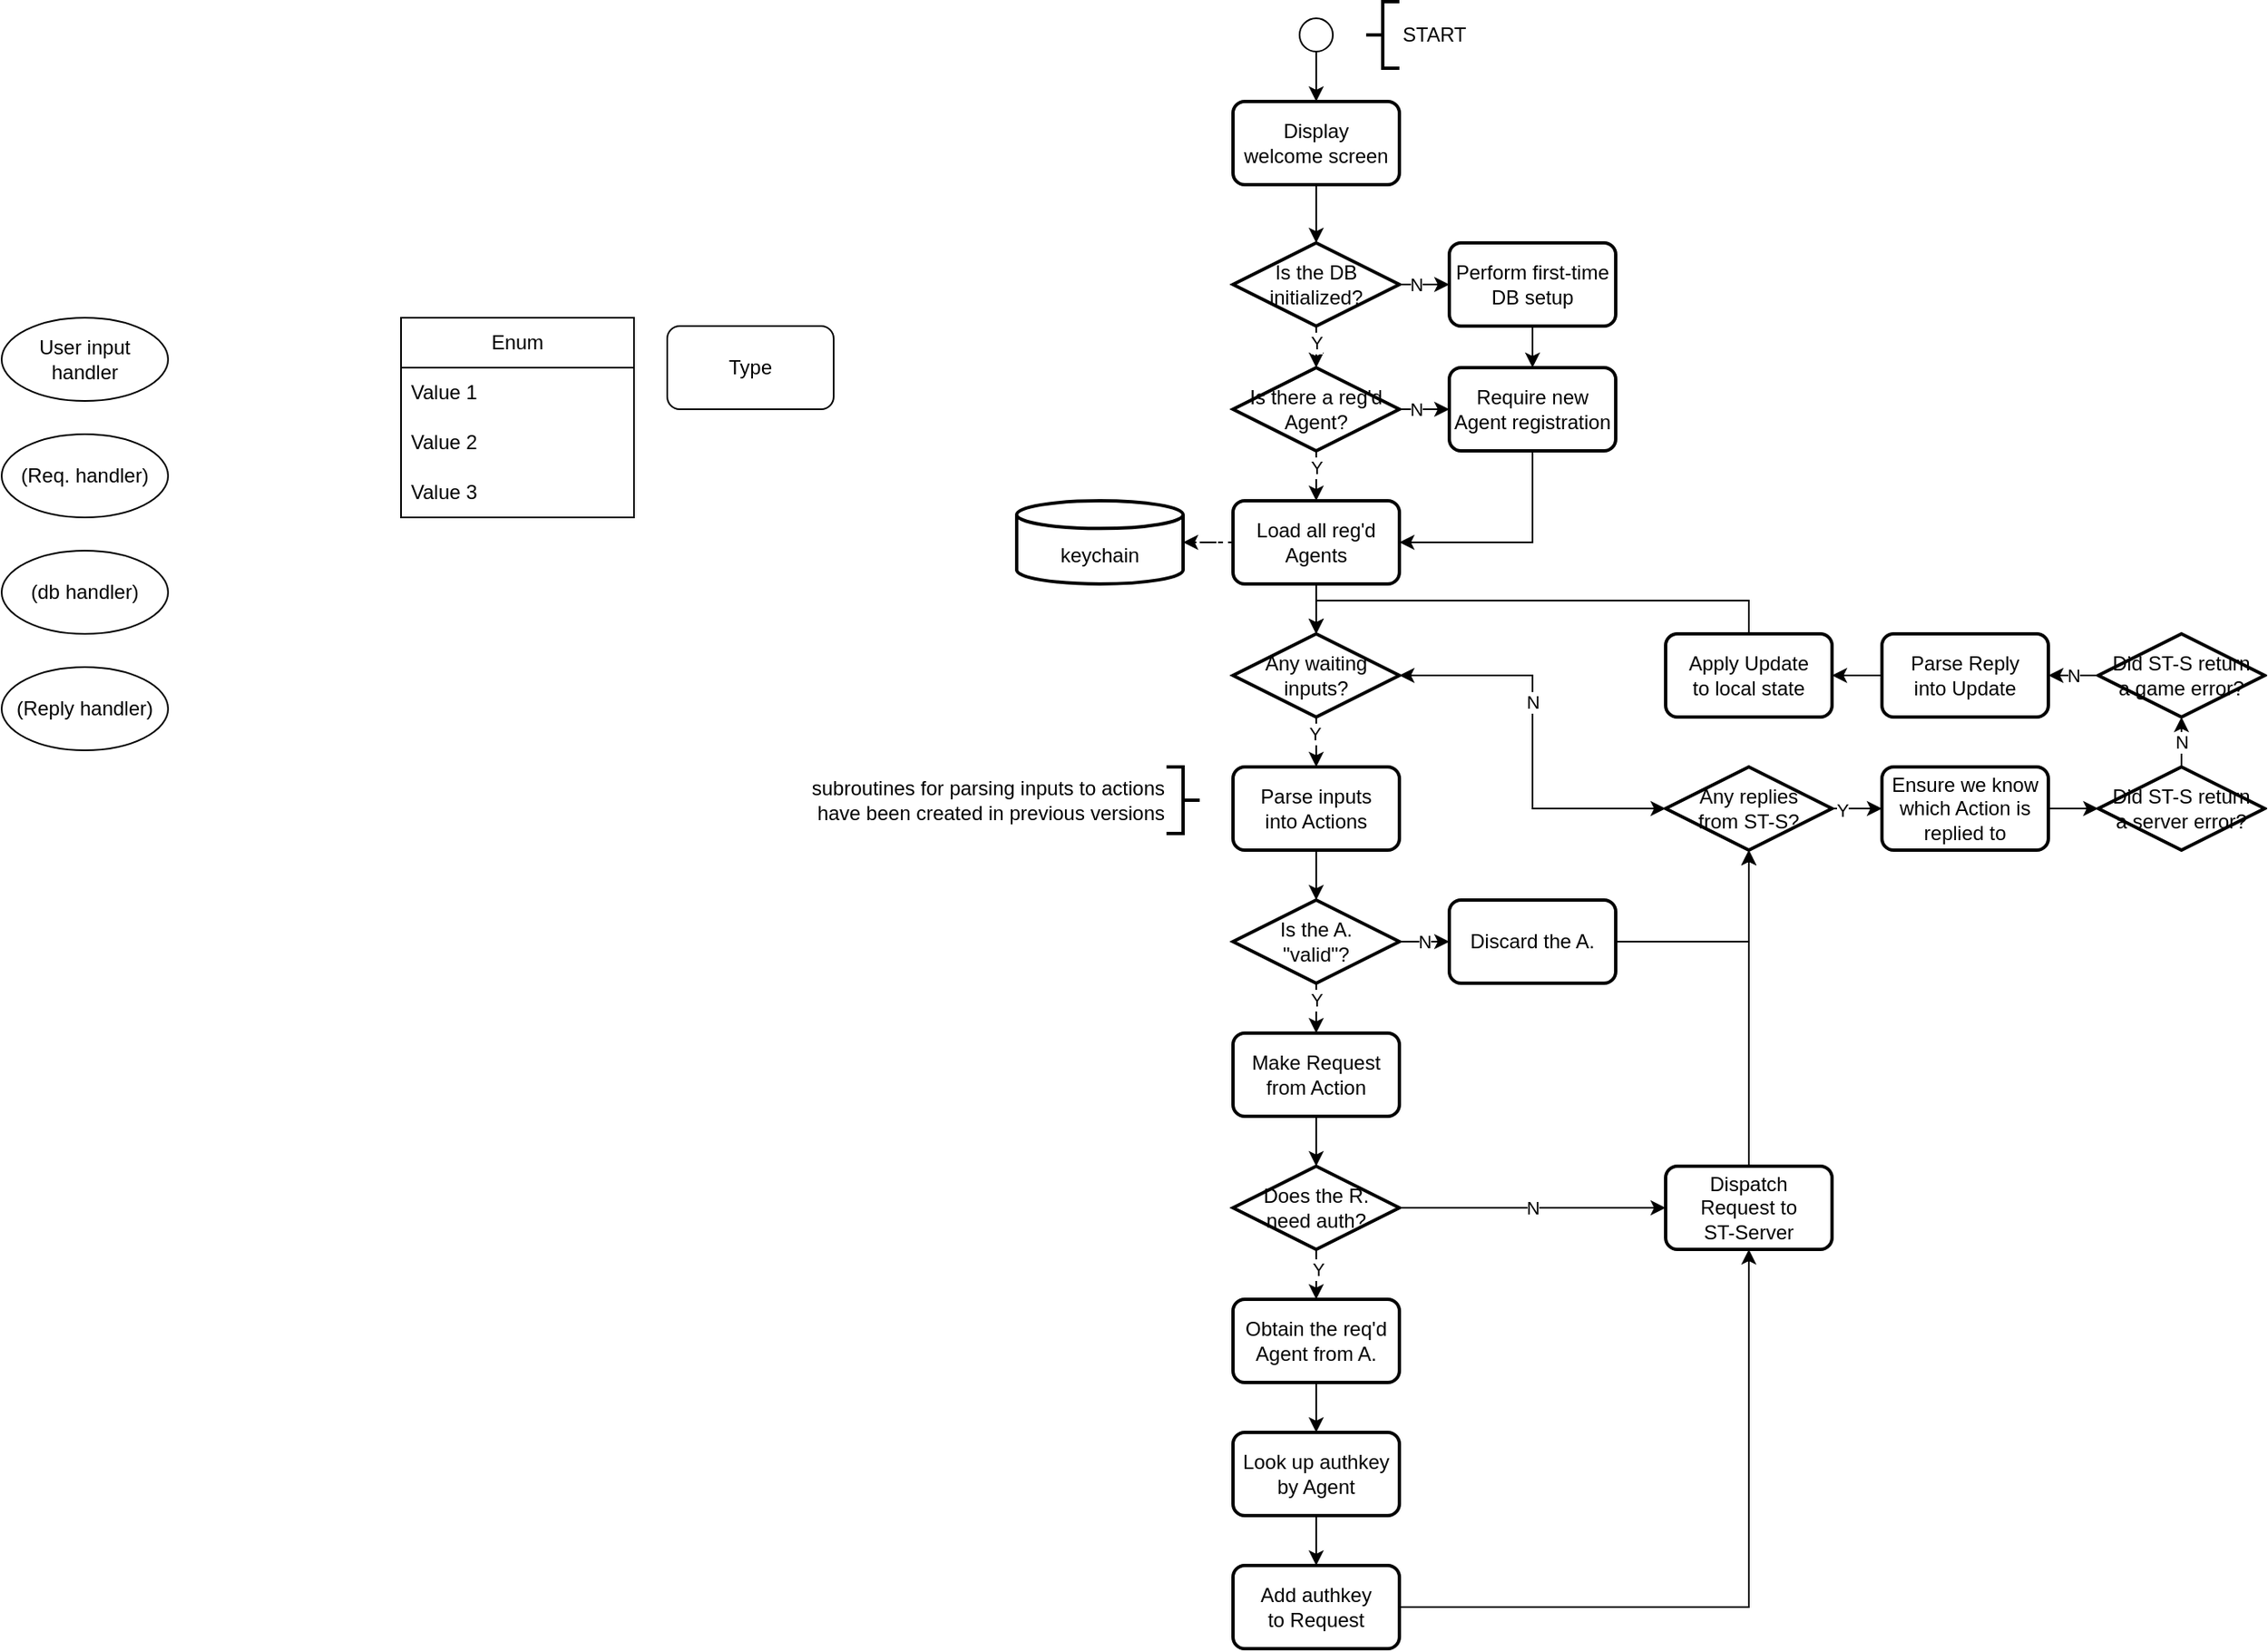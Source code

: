 <mxfile version="26.1.1">
  <diagram id="C5RBs43oDa-KdzZeNtuy" name="Page-1">
    <mxGraphModel dx="2055" dy="867" grid="1" gridSize="10" guides="1" tooltips="1" connect="1" arrows="1" fold="1" page="1" pageScale="1" pageWidth="827" pageHeight="1169" math="0" shadow="0">
      <root>
        <mxCell id="WIyWlLk6GJQsqaUBKTNV-0" />
        <mxCell id="WIyWlLk6GJQsqaUBKTNV-1" parent="WIyWlLk6GJQsqaUBKTNV-0" />
        <mxCell id="LJVNO1VC9h9MHGK4wsLx-11" style="edgeStyle=orthogonalEdgeStyle;rounded=0;orthogonalLoop=1;jettySize=auto;html=1;entryX=0;entryY=0.5;entryDx=0;entryDy=0;" edge="1" parent="WIyWlLk6GJQsqaUBKTNV-1" source="LJVNO1VC9h9MHGK4wsLx-2" target="LJVNO1VC9h9MHGK4wsLx-4">
          <mxGeometry relative="1" as="geometry" />
        </mxCell>
        <mxCell id="LJVNO1VC9h9MHGK4wsLx-14" value="N" style="edgeLabel;html=1;align=center;verticalAlign=middle;resizable=0;points=[];" vertex="1" connectable="0" parent="LJVNO1VC9h9MHGK4wsLx-11">
          <mxGeometry x="-0.233" y="-3" relative="1" as="geometry">
            <mxPoint x="-9" y="-3" as="offset" />
          </mxGeometry>
        </mxCell>
        <mxCell id="LJVNO1VC9h9MHGK4wsLx-2" value="&lt;div&gt;Is the DB&lt;/div&gt;&lt;div&gt;initialized?&lt;/div&gt;" style="strokeWidth=2;html=1;shape=mxgraph.flowchart.decision;whiteSpace=wrap;" vertex="1" parent="WIyWlLk6GJQsqaUBKTNV-1">
          <mxGeometry x="30" y="165" width="100" height="50" as="geometry" />
        </mxCell>
        <mxCell id="LJVNO1VC9h9MHGK4wsLx-3" value="&lt;div&gt;&lt;br&gt;&lt;/div&gt;&lt;div&gt;keychain&lt;/div&gt;" style="strokeWidth=2;html=1;shape=mxgraph.flowchart.database;whiteSpace=wrap;" vertex="1" parent="WIyWlLk6GJQsqaUBKTNV-1">
          <mxGeometry x="-100" y="320" width="100" height="50" as="geometry" />
        </mxCell>
        <mxCell id="LJVNO1VC9h9MHGK4wsLx-23" style="edgeStyle=orthogonalEdgeStyle;rounded=0;orthogonalLoop=1;jettySize=auto;html=1;entryX=0.5;entryY=0;entryDx=0;entryDy=0;" edge="1" parent="WIyWlLk6GJQsqaUBKTNV-1" source="LJVNO1VC9h9MHGK4wsLx-4" target="LJVNO1VC9h9MHGK4wsLx-16">
          <mxGeometry relative="1" as="geometry" />
        </mxCell>
        <mxCell id="LJVNO1VC9h9MHGK4wsLx-4" value="&lt;div&gt;Perform first-time&lt;/div&gt;&lt;div&gt;DB setup&lt;/div&gt;" style="rounded=1;whiteSpace=wrap;html=1;absoluteArcSize=1;arcSize=14;strokeWidth=2;" vertex="1" parent="WIyWlLk6GJQsqaUBKTNV-1">
          <mxGeometry x="160" y="165" width="100" height="50" as="geometry" />
        </mxCell>
        <mxCell id="LJVNO1VC9h9MHGK4wsLx-5" value="START" style="strokeWidth=2;html=1;shape=mxgraph.flowchart.annotation_2;align=left;labelPosition=right;pointerEvents=1;" vertex="1" parent="WIyWlLk6GJQsqaUBKTNV-1">
          <mxGeometry x="110" y="20" width="20" height="40" as="geometry" />
        </mxCell>
        <mxCell id="LJVNO1VC9h9MHGK4wsLx-8" style="edgeStyle=orthogonalEdgeStyle;rounded=0;orthogonalLoop=1;jettySize=auto;html=1;exitX=0.5;exitY=1;exitDx=0;exitDy=0;exitPerimeter=0;entryX=0.5;entryY=0;entryDx=0;entryDy=0;" edge="1" parent="WIyWlLk6GJQsqaUBKTNV-1" source="LJVNO1VC9h9MHGK4wsLx-6" target="LJVNO1VC9h9MHGK4wsLx-7">
          <mxGeometry relative="1" as="geometry" />
        </mxCell>
        <mxCell id="LJVNO1VC9h9MHGK4wsLx-6" value="" style="verticalLabelPosition=bottom;verticalAlign=top;html=1;shape=mxgraph.flowchart.on-page_reference;" vertex="1" parent="WIyWlLk6GJQsqaUBKTNV-1">
          <mxGeometry x="70" y="30" width="20" height="20" as="geometry" />
        </mxCell>
        <mxCell id="LJVNO1VC9h9MHGK4wsLx-7" value="&lt;div&gt;Display&lt;/div&gt;&lt;div&gt;welcome screen&lt;/div&gt;" style="rounded=1;whiteSpace=wrap;html=1;absoluteArcSize=1;arcSize=14;strokeWidth=2;" vertex="1" parent="WIyWlLk6GJQsqaUBKTNV-1">
          <mxGeometry x="30" y="80" width="100" height="50" as="geometry" />
        </mxCell>
        <mxCell id="LJVNO1VC9h9MHGK4wsLx-9" style="edgeStyle=orthogonalEdgeStyle;rounded=0;orthogonalLoop=1;jettySize=auto;html=1;entryX=0.5;entryY=0;entryDx=0;entryDy=0;entryPerimeter=0;" edge="1" parent="WIyWlLk6GJQsqaUBKTNV-1" source="LJVNO1VC9h9MHGK4wsLx-7" target="LJVNO1VC9h9MHGK4wsLx-2">
          <mxGeometry relative="1" as="geometry" />
        </mxCell>
        <mxCell id="LJVNO1VC9h9MHGK4wsLx-17" value="N" style="edgeStyle=orthogonalEdgeStyle;rounded=0;orthogonalLoop=1;jettySize=auto;html=1;entryX=0;entryY=0.5;entryDx=0;entryDy=0;" edge="1" parent="WIyWlLk6GJQsqaUBKTNV-1" source="LJVNO1VC9h9MHGK4wsLx-12" target="LJVNO1VC9h9MHGK4wsLx-16">
          <mxGeometry x="-0.333" relative="1" as="geometry">
            <Array as="points">
              <mxPoint x="130" y="265" />
              <mxPoint x="130" y="265" />
            </Array>
            <mxPoint as="offset" />
          </mxGeometry>
        </mxCell>
        <mxCell id="LJVNO1VC9h9MHGK4wsLx-19" style="edgeStyle=orthogonalEdgeStyle;rounded=0;orthogonalLoop=1;jettySize=auto;html=1;entryX=0.5;entryY=0;entryDx=0;entryDy=0;" edge="1" parent="WIyWlLk6GJQsqaUBKTNV-1" source="LJVNO1VC9h9MHGK4wsLx-12" target="LJVNO1VC9h9MHGK4wsLx-18">
          <mxGeometry relative="1" as="geometry" />
        </mxCell>
        <mxCell id="LJVNO1VC9h9MHGK4wsLx-22" value="Y" style="edgeLabel;html=1;align=center;verticalAlign=middle;resizable=0;points=[];" vertex="1" connectable="0" parent="LJVNO1VC9h9MHGK4wsLx-19">
          <mxGeometry x="-0.629" relative="1" as="geometry">
            <mxPoint as="offset" />
          </mxGeometry>
        </mxCell>
        <mxCell id="LJVNO1VC9h9MHGK4wsLx-12" value="&lt;div&gt;Is there a reg&#39;d&lt;/div&gt;&lt;div&gt;Agent?&lt;/div&gt;" style="strokeWidth=2;html=1;shape=mxgraph.flowchart.decision;whiteSpace=wrap;" vertex="1" parent="WIyWlLk6GJQsqaUBKTNV-1">
          <mxGeometry x="30" y="240" width="100" height="50" as="geometry" />
        </mxCell>
        <mxCell id="LJVNO1VC9h9MHGK4wsLx-13" style="edgeStyle=orthogonalEdgeStyle;rounded=0;orthogonalLoop=1;jettySize=auto;html=1;entryX=0.5;entryY=0;entryDx=0;entryDy=0;entryPerimeter=0;" edge="1" parent="WIyWlLk6GJQsqaUBKTNV-1" source="LJVNO1VC9h9MHGK4wsLx-2" target="LJVNO1VC9h9MHGK4wsLx-12">
          <mxGeometry relative="1" as="geometry" />
        </mxCell>
        <mxCell id="LJVNO1VC9h9MHGK4wsLx-15" value="Y" style="edgeLabel;html=1;align=center;verticalAlign=middle;resizable=0;points=[];" vertex="1" connectable="0" parent="LJVNO1VC9h9MHGK4wsLx-13">
          <mxGeometry x="0.469" relative="1" as="geometry">
            <mxPoint y="-1" as="offset" />
          </mxGeometry>
        </mxCell>
        <mxCell id="LJVNO1VC9h9MHGK4wsLx-21" style="edgeStyle=orthogonalEdgeStyle;rounded=0;orthogonalLoop=1;jettySize=auto;html=1;entryX=1;entryY=0.5;entryDx=0;entryDy=0;" edge="1" parent="WIyWlLk6GJQsqaUBKTNV-1" source="LJVNO1VC9h9MHGK4wsLx-16" target="LJVNO1VC9h9MHGK4wsLx-18">
          <mxGeometry relative="1" as="geometry">
            <Array as="points">
              <mxPoint x="210" y="345" />
            </Array>
          </mxGeometry>
        </mxCell>
        <mxCell id="LJVNO1VC9h9MHGK4wsLx-16" value="&lt;div&gt;Require new&lt;/div&gt;&lt;div&gt;Agent registration&lt;/div&gt;" style="rounded=1;whiteSpace=wrap;html=1;absoluteArcSize=1;arcSize=14;strokeWidth=2;" vertex="1" parent="WIyWlLk6GJQsqaUBKTNV-1">
          <mxGeometry x="160" y="240" width="100" height="50" as="geometry" />
        </mxCell>
        <mxCell id="LJVNO1VC9h9MHGK4wsLx-18" value="&lt;div&gt;Load all reg&#39;d&lt;/div&gt;&lt;div&gt;Agents&lt;/div&gt;" style="rounded=1;whiteSpace=wrap;html=1;absoluteArcSize=1;arcSize=14;strokeWidth=2;" vertex="1" parent="WIyWlLk6GJQsqaUBKTNV-1">
          <mxGeometry x="30" y="320" width="100" height="50" as="geometry" />
        </mxCell>
        <mxCell id="LJVNO1VC9h9MHGK4wsLx-25" style="edgeStyle=orthogonalEdgeStyle;rounded=0;orthogonalLoop=1;jettySize=auto;html=1;entryX=1;entryY=0.5;entryDx=0;entryDy=0;entryPerimeter=0;dashed=1;" edge="1" parent="WIyWlLk6GJQsqaUBKTNV-1" source="LJVNO1VC9h9MHGK4wsLx-18" target="LJVNO1VC9h9MHGK4wsLx-3">
          <mxGeometry relative="1" as="geometry" />
        </mxCell>
        <mxCell id="LJVNO1VC9h9MHGK4wsLx-31" style="edgeStyle=orthogonalEdgeStyle;rounded=0;orthogonalLoop=1;jettySize=auto;html=1;entryX=0.5;entryY=0;entryDx=0;entryDy=0;" edge="1" parent="WIyWlLk6GJQsqaUBKTNV-1" source="LJVNO1VC9h9MHGK4wsLx-27" target="LJVNO1VC9h9MHGK4wsLx-30">
          <mxGeometry relative="1" as="geometry" />
        </mxCell>
        <mxCell id="LJVNO1VC9h9MHGK4wsLx-32" value="Y" style="edgeLabel;html=1;align=center;verticalAlign=middle;resizable=0;points=[];" vertex="1" connectable="0" parent="LJVNO1VC9h9MHGK4wsLx-31">
          <mxGeometry x="-0.603" y="-1" relative="1" as="geometry">
            <mxPoint as="offset" />
          </mxGeometry>
        </mxCell>
        <mxCell id="LJVNO1VC9h9MHGK4wsLx-27" value="&lt;div&gt;Any waiting&lt;/div&gt;&lt;div&gt;inputs?&lt;/div&gt;" style="strokeWidth=2;html=1;shape=mxgraph.flowchart.decision;whiteSpace=wrap;" vertex="1" parent="WIyWlLk6GJQsqaUBKTNV-1">
          <mxGeometry x="30" y="400" width="100" height="50" as="geometry" />
        </mxCell>
        <mxCell id="LJVNO1VC9h9MHGK4wsLx-28" style="edgeStyle=orthogonalEdgeStyle;rounded=0;orthogonalLoop=1;jettySize=auto;html=1;entryX=0.5;entryY=0;entryDx=0;entryDy=0;entryPerimeter=0;" edge="1" parent="WIyWlLk6GJQsqaUBKTNV-1" source="LJVNO1VC9h9MHGK4wsLx-18" target="LJVNO1VC9h9MHGK4wsLx-27">
          <mxGeometry relative="1" as="geometry" />
        </mxCell>
        <mxCell id="LJVNO1VC9h9MHGK4wsLx-30" value="&lt;div&gt;Parse inputs&lt;/div&gt;&lt;div&gt;into Actions&lt;/div&gt;" style="rounded=1;whiteSpace=wrap;html=1;absoluteArcSize=1;arcSize=14;strokeWidth=2;" vertex="1" parent="WIyWlLk6GJQsqaUBKTNV-1">
          <mxGeometry x="30" y="480" width="100" height="50" as="geometry" />
        </mxCell>
        <mxCell id="LJVNO1VC9h9MHGK4wsLx-36" value="&lt;div&gt;subroutines for parsing inputs to actions&lt;/div&gt;&lt;div&gt;have been created in previous versions&lt;/div&gt;" style="strokeWidth=2;html=1;shape=mxgraph.flowchart.annotation_2;align=right;labelPosition=left;pointerEvents=1;flipH=1;verticalLabelPosition=middle;verticalAlign=middle;" vertex="1" parent="WIyWlLk6GJQsqaUBKTNV-1">
          <mxGeometry x="-10" y="480" width="20" height="40" as="geometry" />
        </mxCell>
        <mxCell id="LJVNO1VC9h9MHGK4wsLx-46" value="N" style="edgeStyle=orthogonalEdgeStyle;rounded=0;orthogonalLoop=1;jettySize=auto;html=1;entryX=0;entryY=0.5;entryDx=0;entryDy=0;" edge="1" parent="WIyWlLk6GJQsqaUBKTNV-1" source="LJVNO1VC9h9MHGK4wsLx-40" target="LJVNO1VC9h9MHGK4wsLx-45">
          <mxGeometry relative="1" as="geometry" />
        </mxCell>
        <mxCell id="LJVNO1VC9h9MHGK4wsLx-40" value="&lt;div&gt;Is the A.&lt;/div&gt;&lt;div&gt;&quot;valid&quot;?&lt;/div&gt;" style="strokeWidth=2;html=1;shape=mxgraph.flowchart.decision;whiteSpace=wrap;" vertex="1" parent="WIyWlLk6GJQsqaUBKTNV-1">
          <mxGeometry x="30" y="560" width="100" height="50" as="geometry" />
        </mxCell>
        <mxCell id="LJVNO1VC9h9MHGK4wsLx-41" style="edgeStyle=orthogonalEdgeStyle;rounded=0;orthogonalLoop=1;jettySize=auto;html=1;entryX=0.5;entryY=0;entryDx=0;entryDy=0;entryPerimeter=0;" edge="1" parent="WIyWlLk6GJQsqaUBKTNV-1" source="LJVNO1VC9h9MHGK4wsLx-30" target="LJVNO1VC9h9MHGK4wsLx-40">
          <mxGeometry relative="1" as="geometry" />
        </mxCell>
        <mxCell id="LJVNO1VC9h9MHGK4wsLx-52" style="edgeStyle=orthogonalEdgeStyle;rounded=0;orthogonalLoop=1;jettySize=auto;html=1;entryX=0.5;entryY=0;entryDx=0;entryDy=0;" edge="1" parent="WIyWlLk6GJQsqaUBKTNV-1" source="LJVNO1VC9h9MHGK4wsLx-43" target="LJVNO1VC9h9MHGK4wsLx-47">
          <mxGeometry relative="1" as="geometry" />
        </mxCell>
        <mxCell id="LJVNO1VC9h9MHGK4wsLx-54" value="Y" style="edgeLabel;html=1;align=center;verticalAlign=middle;resizable=0;points=[];" vertex="1" connectable="0" parent="LJVNO1VC9h9MHGK4wsLx-52">
          <mxGeometry x="0.267" y="1" relative="1" as="geometry">
            <mxPoint as="offset" />
          </mxGeometry>
        </mxCell>
        <mxCell id="LJVNO1VC9h9MHGK4wsLx-59" value="N" style="edgeStyle=orthogonalEdgeStyle;rounded=0;orthogonalLoop=1;jettySize=auto;html=1;entryX=0;entryY=0.5;entryDx=0;entryDy=0;" edge="1" parent="WIyWlLk6GJQsqaUBKTNV-1" source="LJVNO1VC9h9MHGK4wsLx-43" target="LJVNO1VC9h9MHGK4wsLx-57">
          <mxGeometry relative="1" as="geometry" />
        </mxCell>
        <mxCell id="LJVNO1VC9h9MHGK4wsLx-43" value="&lt;div&gt;Does the R.&lt;/div&gt;&lt;div&gt;need auth?&lt;/div&gt;" style="strokeWidth=2;html=1;shape=mxgraph.flowchart.decision;whiteSpace=wrap;" vertex="1" parent="WIyWlLk6GJQsqaUBKTNV-1">
          <mxGeometry x="30" y="720" width="100" height="50" as="geometry" />
        </mxCell>
        <mxCell id="LJVNO1VC9h9MHGK4wsLx-44" value="Y" style="edgeStyle=orthogonalEdgeStyle;rounded=0;orthogonalLoop=1;jettySize=auto;html=1;" edge="1" parent="WIyWlLk6GJQsqaUBKTNV-1" source="LJVNO1VC9h9MHGK4wsLx-40">
          <mxGeometry x="-0.345" relative="1" as="geometry">
            <mxPoint x="80" y="640" as="targetPoint" />
            <mxPoint as="offset" />
          </mxGeometry>
        </mxCell>
        <mxCell id="LJVNO1VC9h9MHGK4wsLx-78" style="edgeStyle=orthogonalEdgeStyle;rounded=0;orthogonalLoop=1;jettySize=auto;html=1;" edge="1" parent="WIyWlLk6GJQsqaUBKTNV-1" source="LJVNO1VC9h9MHGK4wsLx-45" target="LJVNO1VC9h9MHGK4wsLx-63">
          <mxGeometry relative="1" as="geometry" />
        </mxCell>
        <mxCell id="LJVNO1VC9h9MHGK4wsLx-45" value="&lt;div&gt;Discard the A.&lt;/div&gt;" style="rounded=1;whiteSpace=wrap;html=1;absoluteArcSize=1;arcSize=14;strokeWidth=2;" vertex="1" parent="WIyWlLk6GJQsqaUBKTNV-1">
          <mxGeometry x="160" y="560" width="100" height="50" as="geometry" />
        </mxCell>
        <mxCell id="LJVNO1VC9h9MHGK4wsLx-50" style="edgeStyle=orthogonalEdgeStyle;rounded=0;orthogonalLoop=1;jettySize=auto;html=1;entryX=0.5;entryY=0;entryDx=0;entryDy=0;" edge="1" parent="WIyWlLk6GJQsqaUBKTNV-1" source="LJVNO1VC9h9MHGK4wsLx-47" target="LJVNO1VC9h9MHGK4wsLx-48">
          <mxGeometry relative="1" as="geometry" />
        </mxCell>
        <mxCell id="LJVNO1VC9h9MHGK4wsLx-47" value="&lt;div&gt;Obtain the req&#39;d&lt;/div&gt;&lt;div&gt;Agent from A.&lt;/div&gt;" style="rounded=1;whiteSpace=wrap;html=1;absoluteArcSize=1;arcSize=14;strokeWidth=2;" vertex="1" parent="WIyWlLk6GJQsqaUBKTNV-1">
          <mxGeometry x="30" y="800" width="100" height="50" as="geometry" />
        </mxCell>
        <mxCell id="LJVNO1VC9h9MHGK4wsLx-51" style="edgeStyle=orthogonalEdgeStyle;rounded=0;orthogonalLoop=1;jettySize=auto;html=1;entryX=0.5;entryY=0;entryDx=0;entryDy=0;" edge="1" parent="WIyWlLk6GJQsqaUBKTNV-1" source="LJVNO1VC9h9MHGK4wsLx-48" target="LJVNO1VC9h9MHGK4wsLx-49">
          <mxGeometry relative="1" as="geometry" />
        </mxCell>
        <mxCell id="LJVNO1VC9h9MHGK4wsLx-48" value="&lt;div&gt;Look up authkey&lt;/div&gt;&lt;div&gt;by Agent&lt;/div&gt;" style="rounded=1;whiteSpace=wrap;html=1;absoluteArcSize=1;arcSize=14;strokeWidth=2;" vertex="1" parent="WIyWlLk6GJQsqaUBKTNV-1">
          <mxGeometry x="30" y="880" width="100" height="50" as="geometry" />
        </mxCell>
        <mxCell id="LJVNO1VC9h9MHGK4wsLx-60" style="edgeStyle=orthogonalEdgeStyle;rounded=0;orthogonalLoop=1;jettySize=auto;html=1;entryX=0.5;entryY=1;entryDx=0;entryDy=0;" edge="1" parent="WIyWlLk6GJQsqaUBKTNV-1" source="LJVNO1VC9h9MHGK4wsLx-49" target="LJVNO1VC9h9MHGK4wsLx-57">
          <mxGeometry relative="1" as="geometry" />
        </mxCell>
        <mxCell id="LJVNO1VC9h9MHGK4wsLx-49" value="&lt;div&gt;Add authkey&lt;/div&gt;&lt;div&gt;to Request&lt;/div&gt;" style="rounded=1;whiteSpace=wrap;html=1;absoluteArcSize=1;arcSize=14;strokeWidth=2;" vertex="1" parent="WIyWlLk6GJQsqaUBKTNV-1">
          <mxGeometry x="30" y="960" width="100" height="50" as="geometry" />
        </mxCell>
        <mxCell id="LJVNO1VC9h9MHGK4wsLx-55" value="&lt;div&gt;Make Request&lt;/div&gt;&lt;div&gt;from Action&lt;/div&gt;" style="rounded=1;whiteSpace=wrap;html=1;absoluteArcSize=1;arcSize=14;strokeWidth=2;" vertex="1" parent="WIyWlLk6GJQsqaUBKTNV-1">
          <mxGeometry x="30" y="640" width="100" height="50" as="geometry" />
        </mxCell>
        <mxCell id="LJVNO1VC9h9MHGK4wsLx-56" style="edgeStyle=orthogonalEdgeStyle;rounded=0;orthogonalLoop=1;jettySize=auto;html=1;entryX=0.5;entryY=0;entryDx=0;entryDy=0;entryPerimeter=0;" edge="1" parent="WIyWlLk6GJQsqaUBKTNV-1" source="LJVNO1VC9h9MHGK4wsLx-55" target="LJVNO1VC9h9MHGK4wsLx-43">
          <mxGeometry relative="1" as="geometry" />
        </mxCell>
        <mxCell id="LJVNO1VC9h9MHGK4wsLx-57" value="&lt;div&gt;Dispatch&lt;/div&gt;&lt;div&gt;Request to&lt;/div&gt;&lt;div&gt;ST-Server&lt;/div&gt;" style="rounded=1;whiteSpace=wrap;html=1;absoluteArcSize=1;arcSize=14;strokeWidth=2;" vertex="1" parent="WIyWlLk6GJQsqaUBKTNV-1">
          <mxGeometry x="290" y="720" width="100" height="50" as="geometry" />
        </mxCell>
        <mxCell id="LJVNO1VC9h9MHGK4wsLx-71" style="edgeStyle=orthogonalEdgeStyle;rounded=0;orthogonalLoop=1;jettySize=auto;html=1;entryX=0;entryY=0.5;entryDx=0;entryDy=0;" edge="1" parent="WIyWlLk6GJQsqaUBKTNV-1" source="LJVNO1VC9h9MHGK4wsLx-63" target="LJVNO1VC9h9MHGK4wsLx-66">
          <mxGeometry relative="1" as="geometry" />
        </mxCell>
        <mxCell id="LJVNO1VC9h9MHGK4wsLx-80" value="Y" style="edgeLabel;html=1;align=center;verticalAlign=middle;resizable=0;points=[];" vertex="1" connectable="0" parent="LJVNO1VC9h9MHGK4wsLx-71">
          <mxGeometry x="-0.777" y="-1" relative="1" as="geometry">
            <mxPoint as="offset" />
          </mxGeometry>
        </mxCell>
        <mxCell id="LJVNO1VC9h9MHGK4wsLx-63" value="&lt;div&gt;Any replies&lt;/div&gt;&lt;div&gt;from ST-S?&lt;/div&gt;" style="strokeWidth=2;html=1;shape=mxgraph.flowchart.decision;whiteSpace=wrap;" vertex="1" parent="WIyWlLk6GJQsqaUBKTNV-1">
          <mxGeometry x="290" y="480" width="100" height="50" as="geometry" />
        </mxCell>
        <mxCell id="LJVNO1VC9h9MHGK4wsLx-64" style="edgeStyle=orthogonalEdgeStyle;rounded=0;orthogonalLoop=1;jettySize=auto;html=1;entryX=0;entryY=0.5;entryDx=0;entryDy=0;entryPerimeter=0;startArrow=classic;startFill=1;" edge="1" parent="WIyWlLk6GJQsqaUBKTNV-1" source="LJVNO1VC9h9MHGK4wsLx-27" target="LJVNO1VC9h9MHGK4wsLx-63">
          <mxGeometry relative="1" as="geometry" />
        </mxCell>
        <mxCell id="LJVNO1VC9h9MHGK4wsLx-79" value="N" style="edgeLabel;html=1;align=center;verticalAlign=middle;resizable=0;points=[];" vertex="1" connectable="0" parent="LJVNO1VC9h9MHGK4wsLx-64">
          <mxGeometry x="-0.203" relative="1" as="geometry">
            <mxPoint as="offset" />
          </mxGeometry>
        </mxCell>
        <mxCell id="LJVNO1VC9h9MHGK4wsLx-65" style="edgeStyle=orthogonalEdgeStyle;rounded=0;orthogonalLoop=1;jettySize=auto;html=1;entryX=0.5;entryY=1;entryDx=0;entryDy=0;entryPerimeter=0;" edge="1" parent="WIyWlLk6GJQsqaUBKTNV-1" source="LJVNO1VC9h9MHGK4wsLx-57" target="LJVNO1VC9h9MHGK4wsLx-63">
          <mxGeometry relative="1" as="geometry" />
        </mxCell>
        <mxCell id="LJVNO1VC9h9MHGK4wsLx-66" value="&lt;div&gt;Ensure we know&lt;/div&gt;&lt;div&gt;which Action is&lt;/div&gt;&lt;div&gt;replied to&lt;/div&gt;" style="rounded=1;whiteSpace=wrap;html=1;absoluteArcSize=1;arcSize=14;strokeWidth=2;" vertex="1" parent="WIyWlLk6GJQsqaUBKTNV-1">
          <mxGeometry x="420" y="480" width="100" height="50" as="geometry" />
        </mxCell>
        <mxCell id="LJVNO1VC9h9MHGK4wsLx-68" value="&lt;div&gt;Did ST-S return&lt;/div&gt;&lt;div&gt;a server error?&lt;/div&gt;" style="strokeWidth=2;html=1;shape=mxgraph.flowchart.decision;whiteSpace=wrap;" vertex="1" parent="WIyWlLk6GJQsqaUBKTNV-1">
          <mxGeometry x="550" y="480" width="100" height="50" as="geometry" />
        </mxCell>
        <mxCell id="LJVNO1VC9h9MHGK4wsLx-75" value="N" style="edgeStyle=orthogonalEdgeStyle;rounded=0;orthogonalLoop=1;jettySize=auto;html=1;" edge="1" parent="WIyWlLk6GJQsqaUBKTNV-1" source="LJVNO1VC9h9MHGK4wsLx-69" target="LJVNO1VC9h9MHGK4wsLx-73">
          <mxGeometry relative="1" as="geometry" />
        </mxCell>
        <mxCell id="LJVNO1VC9h9MHGK4wsLx-69" value="&lt;div&gt;Did ST-S return&lt;/div&gt;&lt;div&gt;a game error?&lt;/div&gt;" style="strokeWidth=2;html=1;shape=mxgraph.flowchart.decision;whiteSpace=wrap;" vertex="1" parent="WIyWlLk6GJQsqaUBKTNV-1">
          <mxGeometry x="550" y="400" width="100" height="50" as="geometry" />
        </mxCell>
        <mxCell id="LJVNO1VC9h9MHGK4wsLx-70" value="N" style="edgeStyle=orthogonalEdgeStyle;rounded=0;orthogonalLoop=1;jettySize=auto;html=1;" edge="1" parent="WIyWlLk6GJQsqaUBKTNV-1" source="LJVNO1VC9h9MHGK4wsLx-68" target="LJVNO1VC9h9MHGK4wsLx-69">
          <mxGeometry relative="1" as="geometry" />
        </mxCell>
        <mxCell id="LJVNO1VC9h9MHGK4wsLx-72" style="edgeStyle=orthogonalEdgeStyle;rounded=0;orthogonalLoop=1;jettySize=auto;html=1;" edge="1" parent="WIyWlLk6GJQsqaUBKTNV-1" source="LJVNO1VC9h9MHGK4wsLx-66" target="LJVNO1VC9h9MHGK4wsLx-68">
          <mxGeometry relative="1" as="geometry" />
        </mxCell>
        <mxCell id="LJVNO1VC9h9MHGK4wsLx-76" style="edgeStyle=orthogonalEdgeStyle;rounded=0;orthogonalLoop=1;jettySize=auto;html=1;" edge="1" parent="WIyWlLk6GJQsqaUBKTNV-1" source="LJVNO1VC9h9MHGK4wsLx-73" target="LJVNO1VC9h9MHGK4wsLx-74">
          <mxGeometry relative="1" as="geometry" />
        </mxCell>
        <mxCell id="LJVNO1VC9h9MHGK4wsLx-73" value="&lt;div&gt;Parse Reply&lt;/div&gt;&lt;div&gt;into Update&lt;/div&gt;" style="rounded=1;whiteSpace=wrap;html=1;absoluteArcSize=1;arcSize=14;strokeWidth=2;" vertex="1" parent="WIyWlLk6GJQsqaUBKTNV-1">
          <mxGeometry x="420" y="400" width="100" height="50" as="geometry" />
        </mxCell>
        <mxCell id="LJVNO1VC9h9MHGK4wsLx-77" style="edgeStyle=orthogonalEdgeStyle;rounded=0;orthogonalLoop=1;jettySize=auto;html=1;" edge="1" parent="WIyWlLk6GJQsqaUBKTNV-1" source="LJVNO1VC9h9MHGK4wsLx-74" target="LJVNO1VC9h9MHGK4wsLx-27">
          <mxGeometry relative="1" as="geometry">
            <Array as="points">
              <mxPoint x="340" y="380" />
              <mxPoint x="80" y="380" />
            </Array>
          </mxGeometry>
        </mxCell>
        <mxCell id="LJVNO1VC9h9MHGK4wsLx-74" value="&lt;div&gt;Apply Update&lt;/div&gt;&lt;div&gt;to local state&lt;/div&gt;" style="rounded=1;whiteSpace=wrap;html=1;absoluteArcSize=1;arcSize=14;strokeWidth=2;" vertex="1" parent="WIyWlLk6GJQsqaUBKTNV-1">
          <mxGeometry x="290" y="400" width="100" height="50" as="geometry" />
        </mxCell>
        <mxCell id="LJVNO1VC9h9MHGK4wsLx-82" value="&lt;div&gt;User input&lt;/div&gt;&lt;div&gt;handler&lt;/div&gt;" style="ellipse;whiteSpace=wrap;html=1;" vertex="1" parent="WIyWlLk6GJQsqaUBKTNV-1">
          <mxGeometry x="-710" y="210" width="100" height="50" as="geometry" />
        </mxCell>
        <mxCell id="LJVNO1VC9h9MHGK4wsLx-83" value="Type" style="rounded=1;whiteSpace=wrap;html=1;" vertex="1" parent="WIyWlLk6GJQsqaUBKTNV-1">
          <mxGeometry x="-310" y="215" width="100" height="50" as="geometry" />
        </mxCell>
        <mxCell id="LJVNO1VC9h9MHGK4wsLx-89" value="Enum" style="swimlane;fontStyle=0;childLayout=stackLayout;horizontal=1;startSize=30;horizontalStack=0;resizeParent=1;resizeParentMax=0;resizeLast=0;collapsible=1;marginBottom=0;whiteSpace=wrap;html=1;" vertex="1" parent="WIyWlLk6GJQsqaUBKTNV-1">
          <mxGeometry x="-470" y="210" width="140" height="120" as="geometry" />
        </mxCell>
        <mxCell id="LJVNO1VC9h9MHGK4wsLx-90" value="Value 1" style="text;strokeColor=none;fillColor=none;align=left;verticalAlign=middle;spacingLeft=4;spacingRight=4;overflow=hidden;points=[[0,0.5],[1,0.5]];portConstraint=eastwest;rotatable=0;whiteSpace=wrap;html=1;" vertex="1" parent="LJVNO1VC9h9MHGK4wsLx-89">
          <mxGeometry y="30" width="140" height="30" as="geometry" />
        </mxCell>
        <mxCell id="LJVNO1VC9h9MHGK4wsLx-91" value="Value 2" style="text;strokeColor=none;fillColor=none;align=left;verticalAlign=middle;spacingLeft=4;spacingRight=4;overflow=hidden;points=[[0,0.5],[1,0.5]];portConstraint=eastwest;rotatable=0;whiteSpace=wrap;html=1;" vertex="1" parent="LJVNO1VC9h9MHGK4wsLx-89">
          <mxGeometry y="60" width="140" height="30" as="geometry" />
        </mxCell>
        <mxCell id="LJVNO1VC9h9MHGK4wsLx-92" value="Value 3" style="text;strokeColor=none;fillColor=none;align=left;verticalAlign=middle;spacingLeft=4;spacingRight=4;overflow=hidden;points=[[0,0.5],[1,0.5]];portConstraint=eastwest;rotatable=0;whiteSpace=wrap;html=1;" vertex="1" parent="LJVNO1VC9h9MHGK4wsLx-89">
          <mxGeometry y="90" width="140" height="30" as="geometry" />
        </mxCell>
        <mxCell id="LJVNO1VC9h9MHGK4wsLx-93" value="(Req. handler)" style="ellipse;whiteSpace=wrap;html=1;" vertex="1" parent="WIyWlLk6GJQsqaUBKTNV-1">
          <mxGeometry x="-710" y="280" width="100" height="50" as="geometry" />
        </mxCell>
        <mxCell id="LJVNO1VC9h9MHGK4wsLx-94" value="(db handler)" style="ellipse;whiteSpace=wrap;html=1;" vertex="1" parent="WIyWlLk6GJQsqaUBKTNV-1">
          <mxGeometry x="-710" y="350" width="100" height="50" as="geometry" />
        </mxCell>
        <mxCell id="LJVNO1VC9h9MHGK4wsLx-95" value="(Reply handler)" style="ellipse;whiteSpace=wrap;html=1;" vertex="1" parent="WIyWlLk6GJQsqaUBKTNV-1">
          <mxGeometry x="-710" y="420" width="100" height="50" as="geometry" />
        </mxCell>
      </root>
    </mxGraphModel>
  </diagram>
</mxfile>
